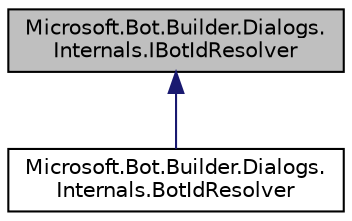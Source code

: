 digraph "Microsoft.Bot.Builder.Dialogs.Internals.IBotIdResolver"
{
  edge [fontname="Helvetica",fontsize="10",labelfontname="Helvetica",labelfontsize="10"];
  node [fontname="Helvetica",fontsize="10",shape=record];
  Node1 [label="Microsoft.Bot.Builder.Dialogs.\lInternals.IBotIdResolver",height=0.2,width=0.4,color="black", fillcolor="grey75", style="filled", fontcolor="black"];
  Node1 -> Node2 [dir="back",color="midnightblue",fontsize="10",style="solid",fontname="Helvetica"];
  Node2 [label="Microsoft.Bot.Builder.Dialogs.\lInternals.BotIdResolver",height=0.2,width=0.4,color="black", fillcolor="white", style="filled",URL="$d1/d96/class_microsoft_1_1_bot_1_1_builder_1_1_dialogs_1_1_internals_1_1_bot_id_resolver.html"];
}
